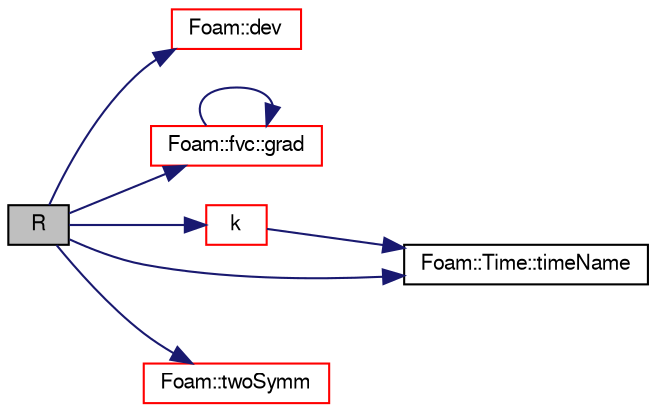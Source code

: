 digraph "R"
{
  bgcolor="transparent";
  edge [fontname="FreeSans",fontsize="10",labelfontname="FreeSans",labelfontsize="10"];
  node [fontname="FreeSans",fontsize="10",shape=record];
  rankdir="LR";
  Node565 [label="R",height=0.2,width=0.4,color="black", fillcolor="grey75", style="filled", fontcolor="black"];
  Node565 -> Node566 [color="midnightblue",fontsize="10",style="solid",fontname="FreeSans"];
  Node566 [label="Foam::dev",height=0.2,width=0.4,color="red",URL="$a21124.html#a042ede1d98e91923a7cc5e14e9f86854"];
  Node565 -> Node570 [color="midnightblue",fontsize="10",style="solid",fontname="FreeSans"];
  Node570 [label="Foam::fvc::grad",height=0.2,width=0.4,color="red",URL="$a21134.html#a7c00ec90ecc15ed3005255e42c52827a"];
  Node570 -> Node570 [color="midnightblue",fontsize="10",style="solid",fontname="FreeSans"];
  Node565 -> Node573 [color="midnightblue",fontsize="10",style="solid",fontname="FreeSans"];
  Node573 [label="k",height=0.2,width=0.4,color="red",URL="$a30770.html#a2e01d66cd4db498fd5e869ea66925978",tooltip="Return the turbulence kinetic energy. "];
  Node573 -> Node576 [color="midnightblue",fontsize="10",style="solid",fontname="FreeSans"];
  Node576 [label="Foam::Time::timeName",height=0.2,width=0.4,color="black",URL="$a26350.html#ad9d86fef6eca18797c786726cf925179",tooltip="Return time name of given scalar time. "];
  Node565 -> Node576 [color="midnightblue",fontsize="10",style="solid",fontname="FreeSans"];
  Node565 -> Node577 [color="midnightblue",fontsize="10",style="solid",fontname="FreeSans"];
  Node577 [label="Foam::twoSymm",height=0.2,width=0.4,color="red",URL="$a21124.html#a446550beb700669a32e76d9b87d5e043"];
}
